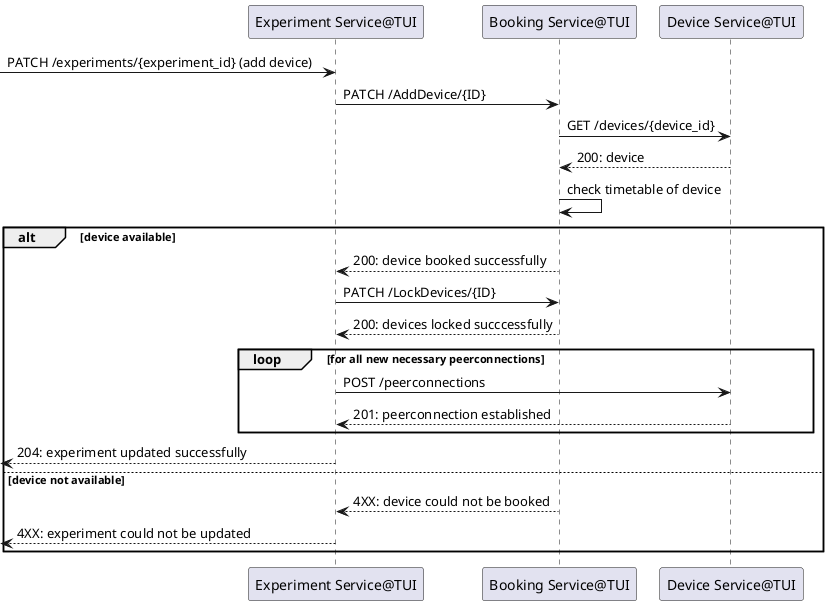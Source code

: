 @startuml ExperimentAddDevice
[-> "Experiment Service@TUI": PATCH /experiments/{experiment_id} (add device)
"Experiment Service@TUI" -> "Booking Service@TUI": PATCH /AddDevice/{ID}
"Booking Service@TUI" -> "Device Service@TUI": GET /devices/{device_id}
"Device Service@TUI" --> "Booking Service@TUI": 200: device
"Booking Service@TUI" -> "Booking Service@TUI": check timetable of device

alt device available

    "Booking Service@TUI" --> "Experiment Service@TUI": 200: device booked successfully
    "Experiment Service@TUI" -> "Booking Service@TUI": PATCH /LockDevices/{ID}
    "Booking Service@TUI" --> "Experiment Service@TUI": 200: devices locked succcessfully

    loop for all new necessary peerconnections

        "Experiment Service@TUI" -> "Device Service@TUI": POST /peerconnections
        "Device Service@TUI" --> "Experiment Service@TUI": 201: peerconnection established

    end

    "Experiment Service@TUI" -->[: 204: experiment updated successfully

else device not available

    "Booking Service@TUI" --> "Experiment Service@TUI": 4XX: device could not be booked  
    "Experiment Service@TUI" -->[: 4XX: experiment could not be updated

end

@enduml